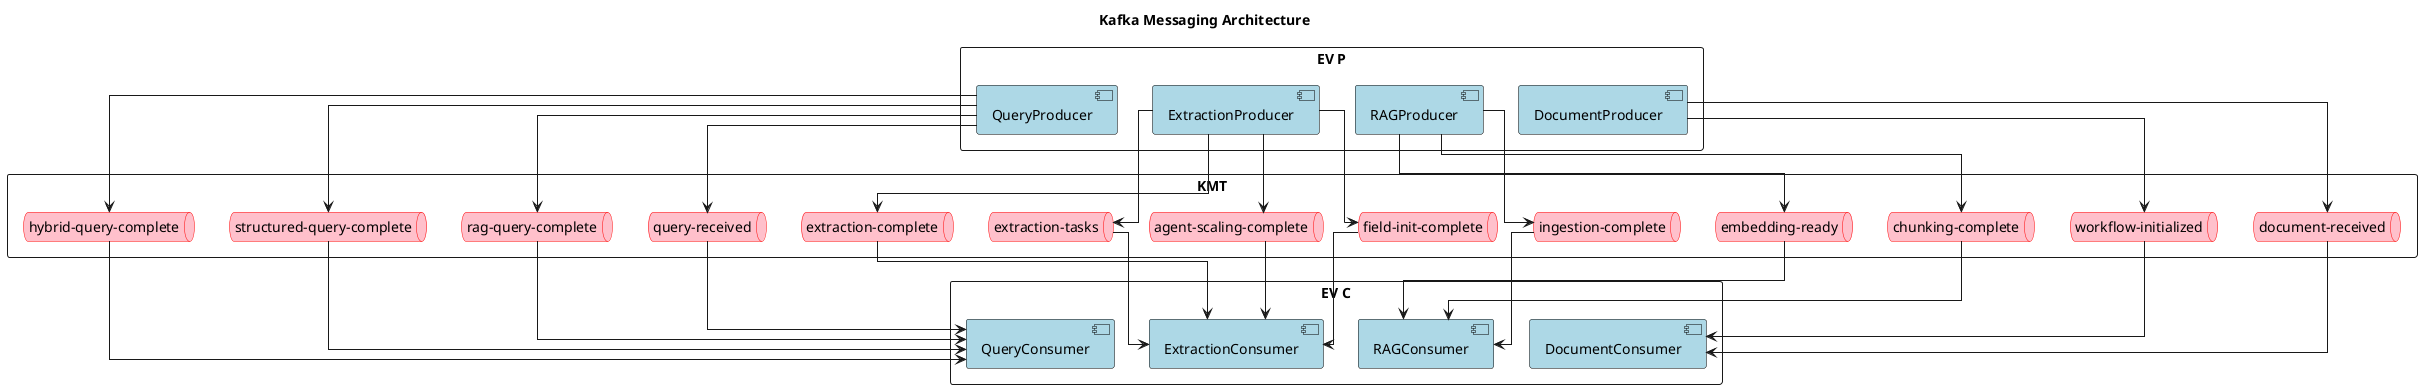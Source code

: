 @startuml kafka_architecture
title Kafka Messaging Architecture

skinparam packageStyle rectangle
skinparam linetype ortho
skinparam component {
    BorderColor black
    BackgroundColor lightblue
}
skinparam queue {
    BorderColor red
    BackgroundColor pink
}

package "EV P" {
    [DocumentProducer] as DP
    [RAGProducer] as RP
    [ExtractionProducer] as EP
    [QueryProducer] as QP
}

package "KMT" {
    queue "document-received" as DR
    queue "workflow-initialized" as WI
    queue "chunking-complete" as CC
    queue "embedding-ready" as ER
    queue "ingestion-complete" as IC
    queue "field-init-complete" as FIC
    queue "agent-scaling-complete" as ASC
    queue "extraction-tasks" as ET
    queue "extraction-complete" as EC
    queue "query-received" as QR
    queue "rag-query-complete" as RQC
    queue "structured-query-complete" as SQC
    queue "hybrid-query-complete" as HQC
}

package "EV C" {
    [DocumentConsumer] as DC
    [RAGConsumer] as RC
    [ExtractionConsumer] as EXC
    [QueryConsumer] as QC
}

DP --> DR
DP --> WI

RP --> CC
RP --> ER
RP --> IC

EP --> FIC
EP --> ASC
EP --> ET
EP --> EC

QP --> QR
QP --> RQC
QP --> SQC
QP --> HQC

DR --> DC
WI --> DC

CC --> RC
ER --> RC
IC --> RC

FIC --> EXC
ASC --> EXC
ET --> EXC
EC --> EXC

QR --> QC
RQC --> QC
SQC --> QC
HQC --> QC


@enduml